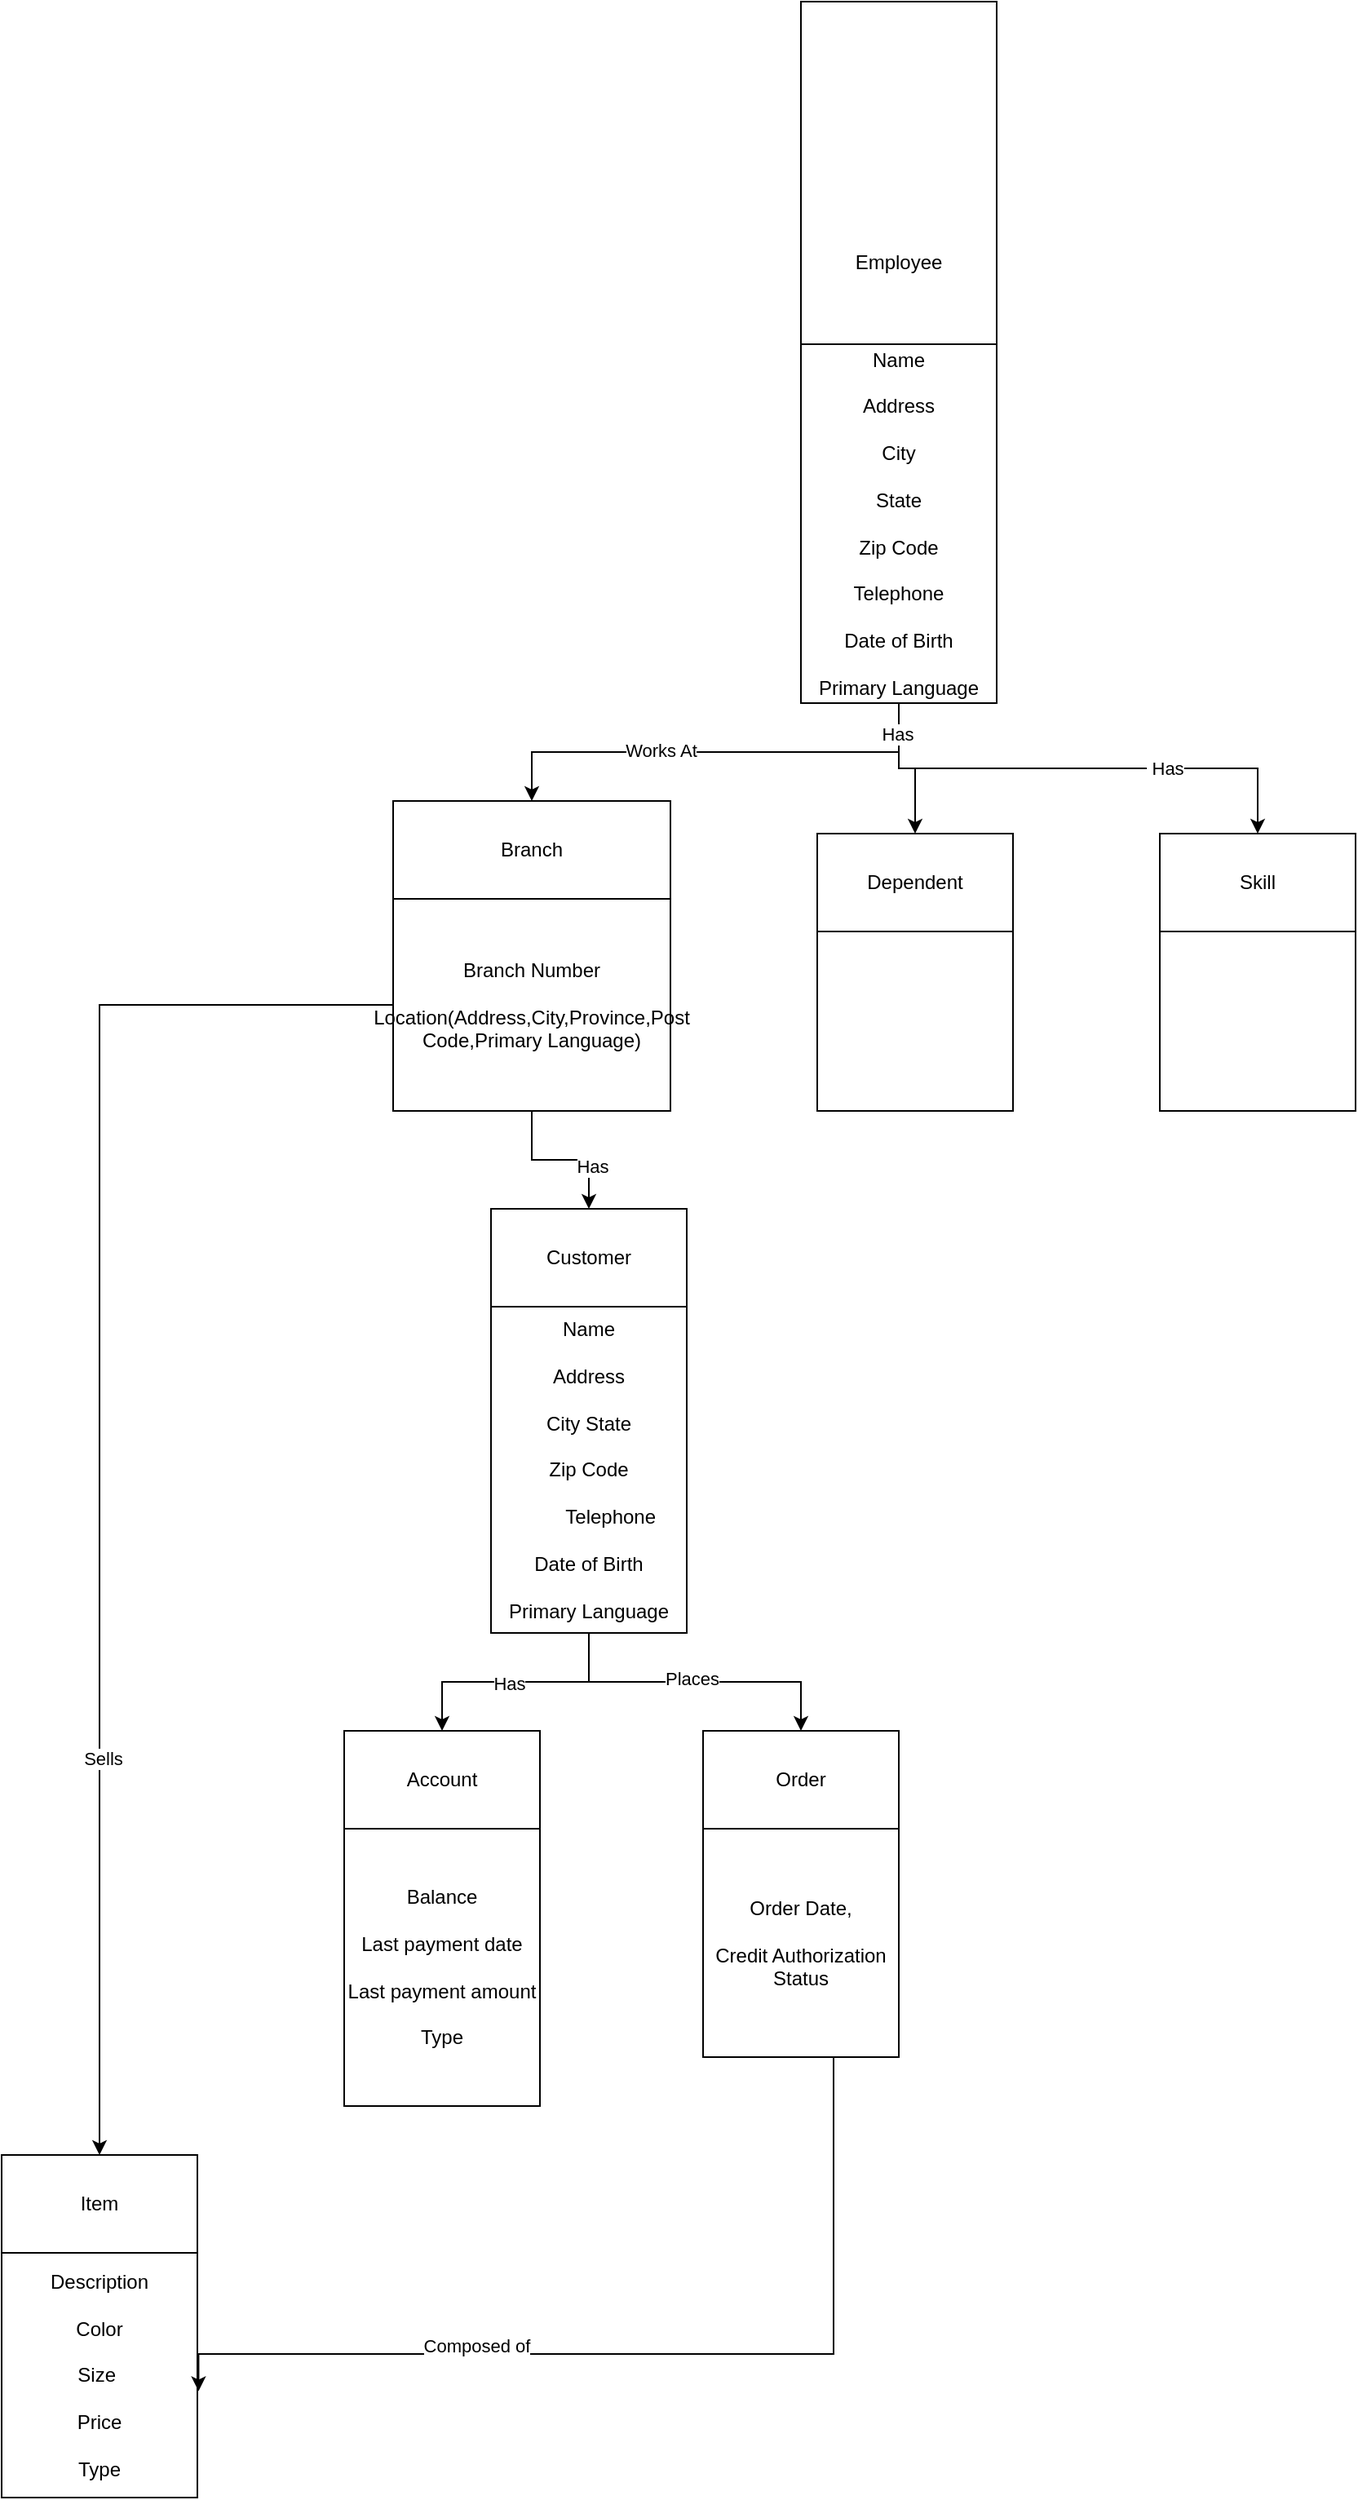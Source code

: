 <mxfile version="24.7.6">
  <diagram name="Page-1" id="P4c2LFoIFefQd_mU0VDK">
    <mxGraphModel dx="1457" dy="1510" grid="1" gridSize="10" guides="1" tooltips="1" connect="1" arrows="1" fold="1" page="1" pageScale="1" pageWidth="850" pageHeight="1100" math="0" shadow="0">
      <root>
        <mxCell id="0" />
        <mxCell id="1" parent="0" />
        <mxCell id="u74EEwaIPu6hB99J040Y-1" value="Employee" style="rounded=0;whiteSpace=wrap;html=1;" vertex="1" parent="1">
          <mxGeometry x="100" y="-200" width="120" height="320" as="geometry" />
        </mxCell>
        <mxCell id="u74EEwaIPu6hB99J040Y-3" style="edgeStyle=orthogonalEdgeStyle;rounded=0;orthogonalLoop=1;jettySize=auto;html=1;exitX=0.5;exitY=1;exitDx=0;exitDy=0;" edge="1" parent="1" source="u74EEwaIPu6hB99J040Y-2">
          <mxGeometry relative="1" as="geometry">
            <mxPoint x="159.806" y="230" as="targetPoint" />
          </mxGeometry>
        </mxCell>
        <mxCell id="u74EEwaIPu6hB99J040Y-21" value="" style="edgeStyle=orthogonalEdgeStyle;rounded=0;orthogonalLoop=1;jettySize=auto;html=1;" edge="1" parent="1" source="u74EEwaIPu6hB99J040Y-2" target="u74EEwaIPu6hB99J040Y-6">
          <mxGeometry relative="1" as="geometry" />
        </mxCell>
        <mxCell id="u74EEwaIPu6hB99J040Y-22" style="edgeStyle=orthogonalEdgeStyle;rounded=0;orthogonalLoop=1;jettySize=auto;html=1;exitX=0.5;exitY=1;exitDx=0;exitDy=0;" edge="1" parent="1" source="u74EEwaIPu6hB99J040Y-2" target="u74EEwaIPu6hB99J040Y-4">
          <mxGeometry relative="1" as="geometry" />
        </mxCell>
        <mxCell id="u74EEwaIPu6hB99J040Y-24" value="Works At" style="edgeLabel;html=1;align=center;verticalAlign=middle;resizable=0;points=[];" vertex="1" connectable="0" parent="u74EEwaIPu6hB99J040Y-22">
          <mxGeometry x="0.237" y="-1" relative="1" as="geometry">
            <mxPoint as="offset" />
          </mxGeometry>
        </mxCell>
        <mxCell id="u74EEwaIPu6hB99J040Y-23" style="edgeStyle=orthogonalEdgeStyle;rounded=0;orthogonalLoop=1;jettySize=auto;html=1;exitX=0.5;exitY=1;exitDx=0;exitDy=0;entryX=0.5;entryY=0;entryDx=0;entryDy=0;" edge="1" parent="1" source="u74EEwaIPu6hB99J040Y-2" target="u74EEwaIPu6hB99J040Y-8">
          <mxGeometry relative="1" as="geometry" />
        </mxCell>
        <mxCell id="u74EEwaIPu6hB99J040Y-25" value="Has" style="edgeLabel;html=1;align=center;verticalAlign=middle;resizable=0;points=[];" vertex="1" connectable="0" parent="u74EEwaIPu6hB99J040Y-23">
          <mxGeometry x="-0.878" y="-1" relative="1" as="geometry">
            <mxPoint as="offset" />
          </mxGeometry>
        </mxCell>
        <mxCell id="u74EEwaIPu6hB99J040Y-26" value="&amp;nbsp;Has" style="edgeLabel;html=1;align=center;verticalAlign=middle;resizable=0;points=[];" vertex="1" connectable="0" parent="u74EEwaIPu6hB99J040Y-23">
          <mxGeometry x="0.354" relative="1" as="geometry">
            <mxPoint as="offset" />
          </mxGeometry>
        </mxCell>
        <mxCell id="u74EEwaIPu6hB99J040Y-2" value="Name&lt;br&gt;&lt;br&gt;Address&lt;br&gt;&lt;br&gt;City&lt;br&gt;&lt;br&gt;State&lt;br&gt;&lt;br&gt;Zip Code&lt;br&gt;&lt;br&gt;Telephone&lt;br&gt;&lt;br&gt;Date of Birth&lt;br&gt;&lt;br&gt;Primary Language" style="rounded=0;whiteSpace=wrap;html=1;" vertex="1" parent="1">
          <mxGeometry x="100" y="10" width="120" height="220" as="geometry" />
        </mxCell>
        <mxCell id="u74EEwaIPu6hB99J040Y-4" value="Branch" style="rounded=0;whiteSpace=wrap;html=1;" vertex="1" parent="1">
          <mxGeometry x="-150" y="290" width="170" height="60" as="geometry" />
        </mxCell>
        <mxCell id="u74EEwaIPu6hB99J040Y-27" style="edgeStyle=orthogonalEdgeStyle;rounded=0;orthogonalLoop=1;jettySize=auto;html=1;exitX=0;exitY=0.5;exitDx=0;exitDy=0;entryX=0.5;entryY=0;entryDx=0;entryDy=0;" edge="1" parent="1" source="u74EEwaIPu6hB99J040Y-5" target="u74EEwaIPu6hB99J040Y-19">
          <mxGeometry relative="1" as="geometry" />
        </mxCell>
        <mxCell id="u74EEwaIPu6hB99J040Y-28" value="Sells" style="edgeLabel;html=1;align=center;verticalAlign=middle;resizable=0;points=[];" vertex="1" connectable="0" parent="u74EEwaIPu6hB99J040Y-27">
          <mxGeometry x="0.447" y="2" relative="1" as="geometry">
            <mxPoint y="1" as="offset" />
          </mxGeometry>
        </mxCell>
        <mxCell id="u74EEwaIPu6hB99J040Y-29" style="edgeStyle=orthogonalEdgeStyle;rounded=0;orthogonalLoop=1;jettySize=auto;html=1;" edge="1" parent="1" source="u74EEwaIPu6hB99J040Y-5" target="u74EEwaIPu6hB99J040Y-13">
          <mxGeometry relative="1" as="geometry" />
        </mxCell>
        <mxCell id="u74EEwaIPu6hB99J040Y-31" value="Has" style="edgeLabel;html=1;align=center;verticalAlign=middle;resizable=0;points=[];" vertex="1" connectable="0" parent="u74EEwaIPu6hB99J040Y-29">
          <mxGeometry x="0.45" y="2" relative="1" as="geometry">
            <mxPoint as="offset" />
          </mxGeometry>
        </mxCell>
        <mxCell id="u74EEwaIPu6hB99J040Y-5" value="Branch Number&lt;br&gt;&lt;br&gt;Location(Address,City,Province,Post Code,Primary Language)" style="rounded=0;whiteSpace=wrap;html=1;" vertex="1" parent="1">
          <mxGeometry x="-150" y="350" width="170" height="130" as="geometry" />
        </mxCell>
        <mxCell id="u74EEwaIPu6hB99J040Y-6" value="Dependent" style="rounded=0;whiteSpace=wrap;html=1;" vertex="1" parent="1">
          <mxGeometry x="110" y="310" width="120" height="60" as="geometry" />
        </mxCell>
        <mxCell id="u74EEwaIPu6hB99J040Y-7" value="" style="rounded=0;whiteSpace=wrap;html=1;" vertex="1" parent="1">
          <mxGeometry x="110" y="370" width="120" height="110" as="geometry" />
        </mxCell>
        <mxCell id="u74EEwaIPu6hB99J040Y-8" value="Skill" style="rounded=0;whiteSpace=wrap;html=1;" vertex="1" parent="1">
          <mxGeometry x="320" y="310" width="120" height="60" as="geometry" />
        </mxCell>
        <mxCell id="u74EEwaIPu6hB99J040Y-9" value="" style="rounded=0;whiteSpace=wrap;html=1;" vertex="1" parent="1">
          <mxGeometry x="320" y="370" width="120" height="110" as="geometry" />
        </mxCell>
        <mxCell id="u74EEwaIPu6hB99J040Y-13" value="Customer" style="rounded=0;whiteSpace=wrap;html=1;" vertex="1" parent="1">
          <mxGeometry x="-90" y="540" width="120" height="60" as="geometry" />
        </mxCell>
        <mxCell id="u74EEwaIPu6hB99J040Y-32" value="" style="edgeStyle=orthogonalEdgeStyle;rounded=0;orthogonalLoop=1;jettySize=auto;html=1;" edge="1" parent="1" source="u74EEwaIPu6hB99J040Y-14" target="u74EEwaIPu6hB99J040Y-15">
          <mxGeometry relative="1" as="geometry" />
        </mxCell>
        <mxCell id="u74EEwaIPu6hB99J040Y-34" value="Has" style="edgeLabel;html=1;align=center;verticalAlign=middle;resizable=0;points=[];" vertex="1" connectable="0" parent="u74EEwaIPu6hB99J040Y-32">
          <mxGeometry x="0.056" y="1" relative="1" as="geometry">
            <mxPoint as="offset" />
          </mxGeometry>
        </mxCell>
        <mxCell id="u74EEwaIPu6hB99J040Y-33" style="edgeStyle=orthogonalEdgeStyle;rounded=0;orthogonalLoop=1;jettySize=auto;html=1;exitX=0.5;exitY=1;exitDx=0;exitDy=0;" edge="1" parent="1" source="u74EEwaIPu6hB99J040Y-14" target="u74EEwaIPu6hB99J040Y-17">
          <mxGeometry relative="1" as="geometry" />
        </mxCell>
        <mxCell id="u74EEwaIPu6hB99J040Y-35" value="Places" style="edgeLabel;html=1;align=center;verticalAlign=middle;resizable=0;points=[];" vertex="1" connectable="0" parent="u74EEwaIPu6hB99J040Y-33">
          <mxGeometry x="-0.023" y="2" relative="1" as="geometry">
            <mxPoint as="offset" />
          </mxGeometry>
        </mxCell>
        <mxCell id="u74EEwaIPu6hB99J040Y-14" value="Name&lt;br&gt;&lt;br&gt;Address&lt;br&gt;&lt;br&gt;City State&lt;br&gt;&lt;br&gt;Zip Code&lt;br&gt;&lt;br&gt;&lt;span style=&quot;white-space: pre;&quot;&gt;&#x9;&lt;/span&gt;Telephone&lt;br&gt;&lt;br&gt;Date of Birth&lt;br&gt;&lt;br&gt;Primary Language" style="rounded=0;whiteSpace=wrap;html=1;" vertex="1" parent="1">
          <mxGeometry x="-90" y="600" width="120" height="200" as="geometry" />
        </mxCell>
        <mxCell id="u74EEwaIPu6hB99J040Y-15" value="Account" style="rounded=0;whiteSpace=wrap;html=1;" vertex="1" parent="1">
          <mxGeometry x="-180" y="860" width="120" height="60" as="geometry" />
        </mxCell>
        <mxCell id="u74EEwaIPu6hB99J040Y-16" value="Balance&lt;br&gt;&lt;br&gt;Last payment date&lt;br&gt;&lt;br&gt;&lt;div&gt;Last payment amount&lt;br&gt;&lt;br&gt;Type&lt;/div&gt;" style="rounded=0;whiteSpace=wrap;html=1;" vertex="1" parent="1">
          <mxGeometry x="-180" y="920" width="120" height="170" as="geometry" />
        </mxCell>
        <mxCell id="u74EEwaIPu6hB99J040Y-17" value="Order" style="rounded=0;whiteSpace=wrap;html=1;" vertex="1" parent="1">
          <mxGeometry x="40" y="860" width="120" height="60" as="geometry" />
        </mxCell>
        <mxCell id="u74EEwaIPu6hB99J040Y-18" value="Order Date,&lt;br&gt;&lt;br&gt;Credit Authorization Status" style="rounded=0;whiteSpace=wrap;html=1;" vertex="1" parent="1">
          <mxGeometry x="40" y="920" width="120" height="140" as="geometry" />
        </mxCell>
        <mxCell id="u74EEwaIPu6hB99J040Y-19" value="Item" style="rounded=0;whiteSpace=wrap;html=1;" vertex="1" parent="1">
          <mxGeometry x="-390" y="1120" width="120" height="60" as="geometry" />
        </mxCell>
        <mxCell id="u74EEwaIPu6hB99J040Y-20" value="Description&lt;br&gt;&lt;br&gt;Color&lt;br&gt;&lt;br&gt;Size&amp;nbsp;&lt;br&gt;&lt;br&gt;Price&lt;br&gt;&lt;br&gt;Type" style="rounded=0;whiteSpace=wrap;html=1;" vertex="1" parent="1">
          <mxGeometry x="-390" y="1180" width="120" height="150" as="geometry" />
        </mxCell>
        <mxCell id="u74EEwaIPu6hB99J040Y-36" style="edgeStyle=orthogonalEdgeStyle;rounded=0;orthogonalLoop=1;jettySize=auto;html=1;entryX=1.006;entryY=0.565;entryDx=0;entryDy=0;entryPerimeter=0;" edge="1" parent="1" source="u74EEwaIPu6hB99J040Y-18" target="u74EEwaIPu6hB99J040Y-20">
          <mxGeometry relative="1" as="geometry">
            <Array as="points">
              <mxPoint x="120" y="1242" />
            </Array>
          </mxGeometry>
        </mxCell>
        <mxCell id="u74EEwaIPu6hB99J040Y-37" value="Composed of" style="edgeLabel;html=1;align=center;verticalAlign=middle;resizable=0;points=[];" vertex="1" connectable="0" parent="u74EEwaIPu6hB99J040Y-36">
          <mxGeometry x="0.351" y="-5" relative="1" as="geometry">
            <mxPoint as="offset" />
          </mxGeometry>
        </mxCell>
      </root>
    </mxGraphModel>
  </diagram>
</mxfile>
